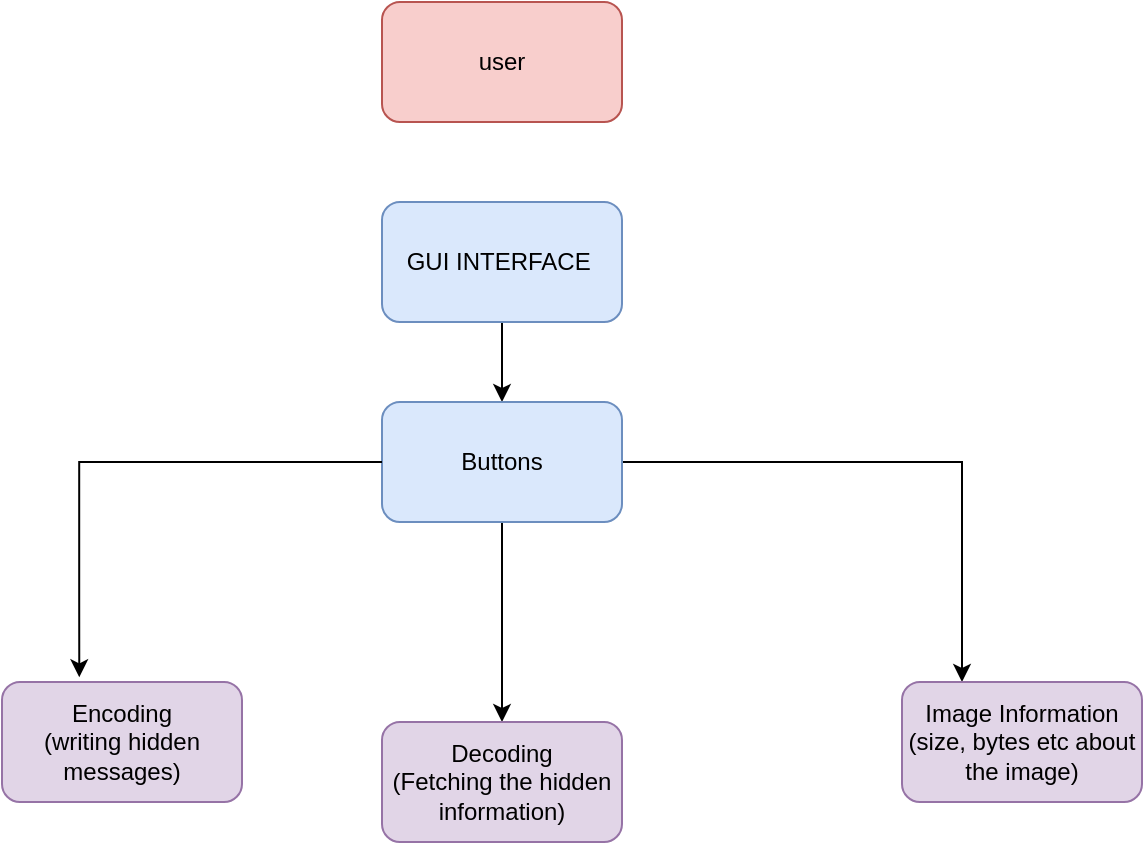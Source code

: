 <mxfile version="23.1.6" type="device">
  <diagram id="R2lEEEUBdFMjLlhIrx00" name="Page-1">
    <mxGraphModel dx="746" dy="472" grid="1" gridSize="10" guides="1" tooltips="1" connect="1" arrows="1" fold="1" page="1" pageScale="1" pageWidth="850" pageHeight="1100" math="0" shadow="0" extFonts="Permanent Marker^https://fonts.googleapis.com/css?family=Permanent+Marker">
      <root>
        <mxCell id="0" />
        <mxCell id="1" parent="0" />
        <mxCell id="KH8Hwb0yLSuJyesm_K7H-6" style="edgeStyle=orthogonalEdgeStyle;rounded=0;orthogonalLoop=1;jettySize=auto;html=1;exitX=0.5;exitY=1;exitDx=0;exitDy=0;entryX=0.5;entryY=0;entryDx=0;entryDy=0;" edge="1" parent="1" source="KH8Hwb0yLSuJyesm_K7H-1" target="KH8Hwb0yLSuJyesm_K7H-2">
          <mxGeometry relative="1" as="geometry" />
        </mxCell>
        <mxCell id="KH8Hwb0yLSuJyesm_K7H-1" value="GUI INTERFACE&amp;nbsp;" style="rounded=1;whiteSpace=wrap;html=1;fillColor=#dae8fc;strokeColor=#6c8ebf;" vertex="1" parent="1">
          <mxGeometry x="260" y="120" width="120" height="60" as="geometry" />
        </mxCell>
        <mxCell id="KH8Hwb0yLSuJyesm_K7H-9" style="edgeStyle=orthogonalEdgeStyle;rounded=0;orthogonalLoop=1;jettySize=auto;html=1;exitX=1;exitY=0.5;exitDx=0;exitDy=0;entryX=0.25;entryY=0;entryDx=0;entryDy=0;" edge="1" parent="1" source="KH8Hwb0yLSuJyesm_K7H-2" target="KH8Hwb0yLSuJyesm_K7H-5">
          <mxGeometry relative="1" as="geometry" />
        </mxCell>
        <mxCell id="KH8Hwb0yLSuJyesm_K7H-11" value="" style="edgeStyle=orthogonalEdgeStyle;rounded=0;orthogonalLoop=1;jettySize=auto;html=1;" edge="1" parent="1" source="KH8Hwb0yLSuJyesm_K7H-2" target="KH8Hwb0yLSuJyesm_K7H-4">
          <mxGeometry relative="1" as="geometry" />
        </mxCell>
        <mxCell id="KH8Hwb0yLSuJyesm_K7H-2" value="Buttons" style="rounded=1;whiteSpace=wrap;html=1;fillColor=#dae8fc;strokeColor=#6c8ebf;" vertex="1" parent="1">
          <mxGeometry x="260" y="220" width="120" height="60" as="geometry" />
        </mxCell>
        <mxCell id="KH8Hwb0yLSuJyesm_K7H-3" value="Encoding&lt;br&gt;(writing hidden messages)" style="rounded=1;whiteSpace=wrap;html=1;fillColor=#e1d5e7;strokeColor=#9673a6;" vertex="1" parent="1">
          <mxGeometry x="70" y="360" width="120" height="60" as="geometry" />
        </mxCell>
        <mxCell id="KH8Hwb0yLSuJyesm_K7H-4" value="Decoding&lt;br&gt;(Fetching the hidden information)" style="rounded=1;whiteSpace=wrap;html=1;fillColor=#e1d5e7;strokeColor=#9673a6;" vertex="1" parent="1">
          <mxGeometry x="260" y="380" width="120" height="60" as="geometry" />
        </mxCell>
        <mxCell id="KH8Hwb0yLSuJyesm_K7H-5" value="Image Information&lt;br&gt;(size, bytes etc about the image)" style="rounded=1;whiteSpace=wrap;html=1;fillColor=#e1d5e7;strokeColor=#9673a6;" vertex="1" parent="1">
          <mxGeometry x="520" y="360" width="120" height="60" as="geometry" />
        </mxCell>
        <mxCell id="KH8Hwb0yLSuJyesm_K7H-12" style="edgeStyle=orthogonalEdgeStyle;rounded=0;orthogonalLoop=1;jettySize=auto;html=1;exitX=0;exitY=0.5;exitDx=0;exitDy=0;entryX=0.322;entryY=-0.039;entryDx=0;entryDy=0;entryPerimeter=0;" edge="1" parent="1" source="KH8Hwb0yLSuJyesm_K7H-2" target="KH8Hwb0yLSuJyesm_K7H-3">
          <mxGeometry relative="1" as="geometry" />
        </mxCell>
        <mxCell id="KH8Hwb0yLSuJyesm_K7H-13" value="user" style="rounded=1;whiteSpace=wrap;html=1;fillColor=#f8cecc;strokeColor=#b85450;" vertex="1" parent="1">
          <mxGeometry x="260" y="20" width="120" height="60" as="geometry" />
        </mxCell>
      </root>
    </mxGraphModel>
  </diagram>
</mxfile>
